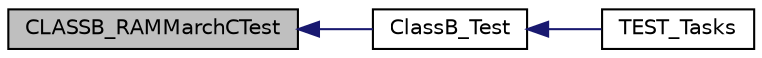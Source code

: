 digraph "CLASSB_RAMMarchCTest"
{
  edge [fontname="Helvetica",fontsize="10",labelfontname="Helvetica",labelfontsize="10"];
  node [fontname="Helvetica",fontsize="10",shape=record];
  rankdir="LR";
  Node29 [label="CLASSB_RAMMarchCTest",height=0.2,width=0.4,color="black", fillcolor="grey75", style="filled", fontcolor="black"];
  Node29 -> Node30 [dir="back",color="midnightblue",fontsize="10",style="solid",fontname="Helvetica"];
  Node30 [label="ClassB_Test",height=0.2,width=0.4,color="black", fillcolor="white", style="filled",URL="$inszt__test_8c.html#a0082d7f9f08c74e3744cba7f387d4f4f"];
  Node30 -> Node31 [dir="back",color="midnightblue",fontsize="10",style="solid",fontname="Helvetica"];
  Node31 [label="TEST_Tasks",height=0.2,width=0.4,color="black", fillcolor="white", style="filled",URL="$test_8h.html#a2186c6908f2d488a4daa437210e56675"];
}
